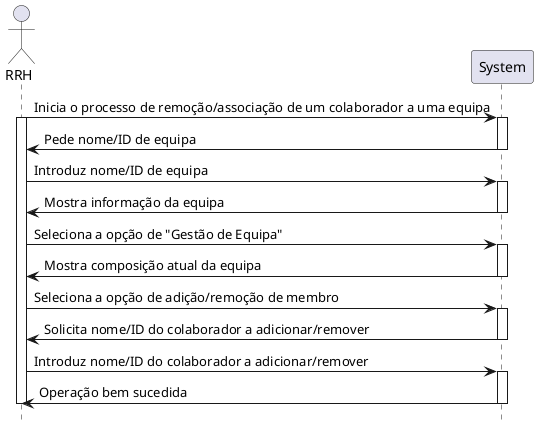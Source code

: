 @startuml

hide footbox

actor RRH as ACT

participant "System" as SYS

ACT->SYS: Inicia o processo de remoção/associação de um colaborador a uma equipa
activate ACT
activate SYS
SYS->ACT: Pede nome/ID de equipa
deactivate SYS
ACT->SYS: Introduz nome/ID de equipa
activate SYS
SYS->ACT: Mostra informação da equipa
deactivate SYS
ACT->SYS: Seleciona a opção de "Gestão de Equipa"
activate SYS
SYS->ACT: Mostra composição atual da equipa
deactivate SYS
ACT->SYS: Seleciona a opção de adição/remoção de membro
activate SYS
SYS->ACT: Solicita nome/ID do colaborador a adicionar/remover
deactivate SYS
ACT->SYS: Introduz nome/ID do colaborador a adicionar/remover
activate SYS
SYS->ACT: Operação bem sucedida
deactivate SYS
deactivate ACT

@enduml